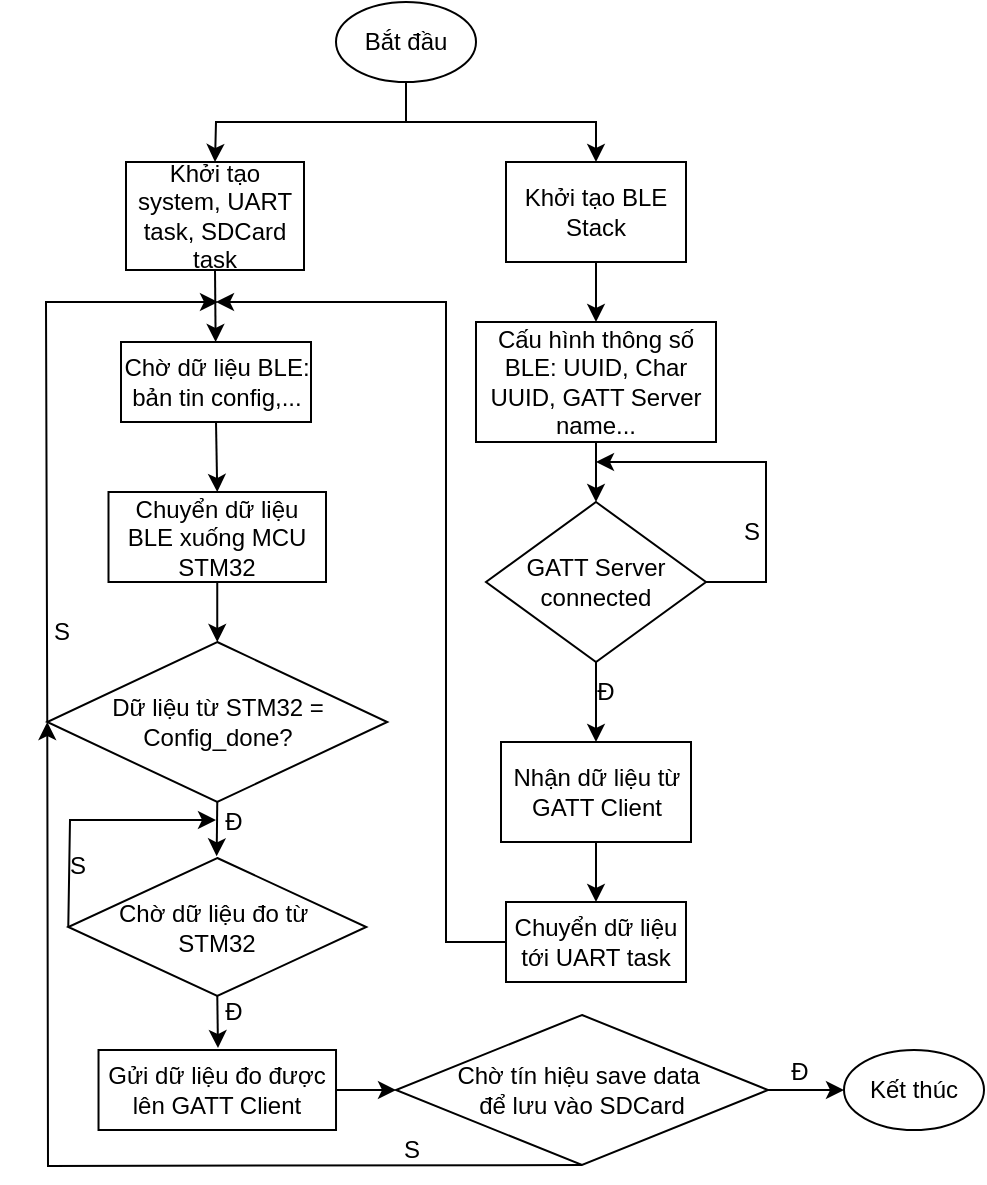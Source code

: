 <mxfile version="24.6.4" type="github">
  <diagram name="Trang-1" id="5MpEeCYLcMmnyMq-eZr1">
    <mxGraphModel dx="1262" dy="686" grid="0" gridSize="10" guides="1" tooltips="1" connect="1" arrows="1" fold="1" page="1" pageScale="1" pageWidth="850" pageHeight="1100" math="0" shadow="0">
      <root>
        <mxCell id="0" />
        <mxCell id="1" parent="0" />
        <mxCell id="8tfWesdkJqedTnPdc9yw-1" value="Bắt đầu" style="ellipse;whiteSpace=wrap;html=1;" parent="1" vertex="1">
          <mxGeometry x="385" y="340" width="70" height="40" as="geometry" />
        </mxCell>
        <mxCell id="8tfWesdkJqedTnPdc9yw-2" value="Khởi tạo BLE Stack" style="rounded=0;whiteSpace=wrap;html=1;" parent="1" vertex="1">
          <mxGeometry x="470" y="420" width="90" height="50" as="geometry" />
        </mxCell>
        <mxCell id="8tfWesdkJqedTnPdc9yw-3" value="Khởi tạo system, UART task, SDCard task" style="rounded=0;whiteSpace=wrap;html=1;" parent="1" vertex="1">
          <mxGeometry x="280" y="420" width="89" height="54" as="geometry" />
        </mxCell>
        <mxCell id="8tfWesdkJqedTnPdc9yw-4" value="Cấu hình thông số BLE: UUID, Char UUID, GATT Server name..." style="rounded=0;whiteSpace=wrap;html=1;" parent="1" vertex="1">
          <mxGeometry x="455" y="500" width="120" height="60" as="geometry" />
        </mxCell>
        <mxCell id="8tfWesdkJqedTnPdc9yw-5" value="GATT Server connected" style="rhombus;whiteSpace=wrap;html=1;" parent="1" vertex="1">
          <mxGeometry x="460" y="590" width="110" height="80" as="geometry" />
        </mxCell>
        <mxCell id="8tfWesdkJqedTnPdc9yw-6" value="" style="endArrow=classic;html=1;rounded=0;exitX=0.5;exitY=1;exitDx=0;exitDy=0;" parent="1" source="8tfWesdkJqedTnPdc9yw-2" target="8tfWesdkJqedTnPdc9yw-4" edge="1">
          <mxGeometry width="50" height="50" relative="1" as="geometry">
            <mxPoint x="350" y="600" as="sourcePoint" />
            <mxPoint x="400" y="550" as="targetPoint" />
          </mxGeometry>
        </mxCell>
        <mxCell id="8tfWesdkJqedTnPdc9yw-7" value="" style="endArrow=classic;html=1;rounded=0;exitX=0.5;exitY=1;exitDx=0;exitDy=0;entryX=0.5;entryY=0;entryDx=0;entryDy=0;" parent="1" source="8tfWesdkJqedTnPdc9yw-4" target="8tfWesdkJqedTnPdc9yw-5" edge="1">
          <mxGeometry width="50" height="50" relative="1" as="geometry">
            <mxPoint x="350" y="600" as="sourcePoint" />
            <mxPoint x="400" y="550" as="targetPoint" />
          </mxGeometry>
        </mxCell>
        <mxCell id="8tfWesdkJqedTnPdc9yw-8" value="Nhận dữ liệu từ GATT Client" style="rounded=0;whiteSpace=wrap;html=1;" parent="1" vertex="1">
          <mxGeometry x="467.5" y="710" width="95" height="50" as="geometry" />
        </mxCell>
        <mxCell id="8tfWesdkJqedTnPdc9yw-9" value="" style="endArrow=classic;html=1;rounded=0;exitX=0.5;exitY=1;exitDx=0;exitDy=0;entryX=0.5;entryY=0;entryDx=0;entryDy=0;" parent="1" source="8tfWesdkJqedTnPdc9yw-5" target="8tfWesdkJqedTnPdc9yw-8" edge="1">
          <mxGeometry width="50" height="50" relative="1" as="geometry">
            <mxPoint x="350" y="600" as="sourcePoint" />
            <mxPoint x="400" y="550" as="targetPoint" />
          </mxGeometry>
        </mxCell>
        <mxCell id="8tfWesdkJqedTnPdc9yw-10" value="" style="endArrow=classic;html=1;rounded=0;exitX=1;exitY=0.5;exitDx=0;exitDy=0;" parent="1" source="8tfWesdkJqedTnPdc9yw-5" edge="1">
          <mxGeometry width="50" height="50" relative="1" as="geometry">
            <mxPoint x="565" y="623" as="sourcePoint" />
            <mxPoint x="515" y="570" as="targetPoint" />
            <Array as="points">
              <mxPoint x="600" y="630" />
              <mxPoint x="600" y="570" />
            </Array>
          </mxGeometry>
        </mxCell>
        <mxCell id="8tfWesdkJqedTnPdc9yw-11" value="S" style="text;html=1;align=center;verticalAlign=middle;whiteSpace=wrap;rounded=0;" parent="1" vertex="1">
          <mxGeometry x="562.5" y="590" width="60" height="30" as="geometry" />
        </mxCell>
        <mxCell id="8tfWesdkJqedTnPdc9yw-12" value="Đ" style="text;html=1;align=center;verticalAlign=middle;whiteSpace=wrap;rounded=0;" parent="1" vertex="1">
          <mxGeometry x="490" y="670" width="60" height="30" as="geometry" />
        </mxCell>
        <mxCell id="8tfWesdkJqedTnPdc9yw-13" value="Chuyển dữ liệu tới UART task" style="rounded=0;whiteSpace=wrap;html=1;" parent="1" vertex="1">
          <mxGeometry x="470" y="790" width="90" height="40" as="geometry" />
        </mxCell>
        <mxCell id="8tfWesdkJqedTnPdc9yw-14" value="" style="endArrow=classic;html=1;rounded=0;exitX=0.5;exitY=1;exitDx=0;exitDy=0;entryX=0.5;entryY=0;entryDx=0;entryDy=0;" parent="1" source="8tfWesdkJqedTnPdc9yw-8" target="8tfWesdkJqedTnPdc9yw-13" edge="1">
          <mxGeometry width="50" height="50" relative="1" as="geometry">
            <mxPoint x="330" y="650" as="sourcePoint" />
            <mxPoint x="380" y="600" as="targetPoint" />
          </mxGeometry>
        </mxCell>
        <mxCell id="8tfWesdkJqedTnPdc9yw-15" value="Chờ dữ liệu BLE: bản tin config,..." style="rounded=0;whiteSpace=wrap;html=1;" parent="1" vertex="1">
          <mxGeometry x="277.5" y="510" width="95" height="40" as="geometry" />
        </mxCell>
        <mxCell id="8tfWesdkJqedTnPdc9yw-16" value="" style="endArrow=classic;html=1;rounded=0;exitX=0.5;exitY=1;exitDx=0;exitDy=0;" parent="1" source="8tfWesdkJqedTnPdc9yw-3" target="8tfWesdkJqedTnPdc9yw-15" edge="1">
          <mxGeometry width="50" height="50" relative="1" as="geometry">
            <mxPoint x="330" y="650" as="sourcePoint" />
            <mxPoint x="380" y="600" as="targetPoint" />
          </mxGeometry>
        </mxCell>
        <mxCell id="8tfWesdkJqedTnPdc9yw-17" value="" style="endArrow=classic;html=1;rounded=0;" parent="1" edge="1">
          <mxGeometry width="50" height="50" relative="1" as="geometry">
            <mxPoint x="470" y="810" as="sourcePoint" />
            <mxPoint x="325" y="490" as="targetPoint" />
            <Array as="points">
              <mxPoint x="440" y="810" />
              <mxPoint x="440" y="490" />
            </Array>
          </mxGeometry>
        </mxCell>
        <mxCell id="8tfWesdkJqedTnPdc9yw-18" value="" style="endArrow=none;html=1;rounded=0;entryX=0.5;entryY=1;entryDx=0;entryDy=0;" parent="1" target="8tfWesdkJqedTnPdc9yw-1" edge="1">
          <mxGeometry width="50" height="50" relative="1" as="geometry">
            <mxPoint x="420" y="400" as="sourcePoint" />
            <mxPoint x="430" y="550" as="targetPoint" />
          </mxGeometry>
        </mxCell>
        <mxCell id="8tfWesdkJqedTnPdc9yw-19" value="" style="endArrow=classic;html=1;rounded=0;entryX=0.5;entryY=0;entryDx=0;entryDy=0;" parent="1" target="8tfWesdkJqedTnPdc9yw-2" edge="1">
          <mxGeometry width="50" height="50" relative="1" as="geometry">
            <mxPoint x="420" y="400" as="sourcePoint" />
            <mxPoint x="430" y="550" as="targetPoint" />
            <Array as="points">
              <mxPoint x="515" y="400" />
            </Array>
          </mxGeometry>
        </mxCell>
        <mxCell id="8tfWesdkJqedTnPdc9yw-20" value="" style="endArrow=classic;html=1;rounded=0;entryX=0.5;entryY=0;entryDx=0;entryDy=0;" parent="1" target="8tfWesdkJqedTnPdc9yw-3" edge="1">
          <mxGeometry width="50" height="50" relative="1" as="geometry">
            <mxPoint x="420" y="400" as="sourcePoint" />
            <mxPoint x="430" y="550" as="targetPoint" />
            <Array as="points">
              <mxPoint x="325" y="400" />
            </Array>
          </mxGeometry>
        </mxCell>
        <mxCell id="8tfWesdkJqedTnPdc9yw-21" value="Chuyển dữ liệu BLE xuống MCU STM32" style="rounded=0;whiteSpace=wrap;html=1;" parent="1" vertex="1">
          <mxGeometry x="271.25" y="585" width="108.75" height="45" as="geometry" />
        </mxCell>
        <mxCell id="8tfWesdkJqedTnPdc9yw-22" value="" style="endArrow=classic;html=1;rounded=0;exitX=0.5;exitY=1;exitDx=0;exitDy=0;entryX=0.5;entryY=0;entryDx=0;entryDy=0;" parent="1" source="8tfWesdkJqedTnPdc9yw-15" target="8tfWesdkJqedTnPdc9yw-21" edge="1">
          <mxGeometry width="50" height="50" relative="1" as="geometry">
            <mxPoint x="380" y="680" as="sourcePoint" />
            <mxPoint x="430" y="630" as="targetPoint" />
          </mxGeometry>
        </mxCell>
        <mxCell id="8tfWesdkJqedTnPdc9yw-23" value="Dữ liệu từ STM32 = Config_done?" style="rhombus;whiteSpace=wrap;html=1;" parent="1" vertex="1">
          <mxGeometry x="240.63" y="660" width="170" height="80" as="geometry" />
        </mxCell>
        <mxCell id="8tfWesdkJqedTnPdc9yw-25" value="" style="endArrow=classic;html=1;rounded=0;exitX=0;exitY=0.5;exitDx=0;exitDy=0;" parent="1" source="8tfWesdkJqedTnPdc9yw-23" edge="1">
          <mxGeometry width="50" height="50" relative="1" as="geometry">
            <mxPoint x="380" y="680" as="sourcePoint" />
            <mxPoint x="326" y="490" as="targetPoint" />
            <Array as="points">
              <mxPoint x="240" y="490" />
            </Array>
          </mxGeometry>
        </mxCell>
        <mxCell id="8tfWesdkJqedTnPdc9yw-26" value="S" style="text;html=1;align=center;verticalAlign=middle;whiteSpace=wrap;rounded=0;" parent="1" vertex="1">
          <mxGeometry x="217.5" y="640" width="60" height="30" as="geometry" />
        </mxCell>
        <mxCell id="8tfWesdkJqedTnPdc9yw-27" value="Gửi dữ liệu đo được lên GATT Client" style="rounded=0;whiteSpace=wrap;html=1;" parent="1" vertex="1">
          <mxGeometry x="266.26" y="864" width="118.75" height="40" as="geometry" />
        </mxCell>
        <mxCell id="8tfWesdkJqedTnPdc9yw-28" value="" style="endArrow=classic;html=1;rounded=0;exitX=0.5;exitY=1;exitDx=0;exitDy=0;entryX=0.372;entryY=0.939;entryDx=0;entryDy=0;entryPerimeter=0;" parent="1" source="8tfWesdkJqedTnPdc9yw-23" edge="1">
          <mxGeometry width="50" height="50" relative="1" as="geometry">
            <mxPoint x="380" y="820" as="sourcePoint" />
            <mxPoint x="325.32" y="767.17" as="targetPoint" />
          </mxGeometry>
        </mxCell>
        <mxCell id="8tfWesdkJqedTnPdc9yw-30" value="Kết thúc" style="ellipse;whiteSpace=wrap;html=1;" parent="1" vertex="1">
          <mxGeometry x="639" y="864" width="70" height="40" as="geometry" />
        </mxCell>
        <mxCell id="8tfWesdkJqedTnPdc9yw-31" value="" style="endArrow=classic;html=1;rounded=0;exitX=1;exitY=0.5;exitDx=0;exitDy=0;entryX=0;entryY=0.5;entryDx=0;entryDy=0;" parent="1" source="BnnEWRheOMcrQ9V38Cjb-11" target="8tfWesdkJqedTnPdc9yw-30" edge="1">
          <mxGeometry width="50" height="50" relative="1" as="geometry">
            <mxPoint x="652.635" y="834" as="sourcePoint" />
            <mxPoint x="757" y="784" as="targetPoint" />
          </mxGeometry>
        </mxCell>
        <mxCell id="BnnEWRheOMcrQ9V38Cjb-1" value="" style="endArrow=classic;html=1;rounded=0;entryX=0.5;entryY=0;entryDx=0;entryDy=0;exitX=0.5;exitY=1;exitDx=0;exitDy=0;" edge="1" parent="1" source="8tfWesdkJqedTnPdc9yw-21" target="8tfWesdkJqedTnPdc9yw-23">
          <mxGeometry width="50" height="50" relative="1" as="geometry">
            <mxPoint x="324" y="631" as="sourcePoint" />
            <mxPoint x="465" y="607" as="targetPoint" />
          </mxGeometry>
        </mxCell>
        <mxCell id="BnnEWRheOMcrQ9V38Cjb-3" value="Chờ dữ liệu đo từ&amp;nbsp;&lt;div&gt;STM32&lt;/div&gt;" style="rhombus;whiteSpace=wrap;html=1;" vertex="1" parent="1">
          <mxGeometry x="251.14" y="768" width="149" height="69" as="geometry" />
        </mxCell>
        <mxCell id="BnnEWRheOMcrQ9V38Cjb-4" value="" style="endArrow=classic;html=1;rounded=0;exitX=0.5;exitY=1;exitDx=0;exitDy=0;" edge="1" parent="1" source="BnnEWRheOMcrQ9V38Cjb-3">
          <mxGeometry width="50" height="50" relative="1" as="geometry">
            <mxPoint x="378" y="697" as="sourcePoint" />
            <mxPoint x="326" y="863" as="targetPoint" />
          </mxGeometry>
        </mxCell>
        <mxCell id="BnnEWRheOMcrQ9V38Cjb-5" value="Đ" style="text;html=1;align=center;verticalAlign=middle;whiteSpace=wrap;rounded=0;" vertex="1" parent="1">
          <mxGeometry x="304" y="735" width="60" height="30" as="geometry" />
        </mxCell>
        <mxCell id="BnnEWRheOMcrQ9V38Cjb-6" value="Đ" style="text;html=1;align=center;verticalAlign=middle;whiteSpace=wrap;rounded=0;" vertex="1" parent="1">
          <mxGeometry x="304" y="830" width="60" height="30" as="geometry" />
        </mxCell>
        <mxCell id="BnnEWRheOMcrQ9V38Cjb-7" value="" style="endArrow=classic;html=1;rounded=0;exitX=0;exitY=0.5;exitDx=0;exitDy=0;" edge="1" parent="1" source="BnnEWRheOMcrQ9V38Cjb-3">
          <mxGeometry width="50" height="50" relative="1" as="geometry">
            <mxPoint x="194" y="807" as="sourcePoint" />
            <mxPoint x="325" y="749" as="targetPoint" />
            <Array as="points">
              <mxPoint x="252" y="749" />
            </Array>
          </mxGeometry>
        </mxCell>
        <mxCell id="BnnEWRheOMcrQ9V38Cjb-9" value="S" style="text;html=1;align=center;verticalAlign=middle;whiteSpace=wrap;rounded=0;" vertex="1" parent="1">
          <mxGeometry x="226" y="757" width="60" height="30" as="geometry" />
        </mxCell>
        <mxCell id="BnnEWRheOMcrQ9V38Cjb-11" value="Chờ tín hiệu save data&amp;nbsp;&lt;div&gt;để lưu vào SDCard&lt;/div&gt;" style="rhombus;whiteSpace=wrap;html=1;" vertex="1" parent="1">
          <mxGeometry x="415" y="846.5" width="186" height="75" as="geometry" />
        </mxCell>
        <mxCell id="BnnEWRheOMcrQ9V38Cjb-12" value="" style="endArrow=classic;html=1;rounded=0;exitX=1;exitY=0.5;exitDx=0;exitDy=0;entryX=0;entryY=0.5;entryDx=0;entryDy=0;" edge="1" parent="1" source="8tfWesdkJqedTnPdc9yw-27" target="BnnEWRheOMcrQ9V38Cjb-11">
          <mxGeometry width="50" height="50" relative="1" as="geometry">
            <mxPoint x="401" y="689" as="sourcePoint" />
            <mxPoint x="451" y="639" as="targetPoint" />
          </mxGeometry>
        </mxCell>
        <mxCell id="BnnEWRheOMcrQ9V38Cjb-13" value="Đ" style="text;html=1;align=center;verticalAlign=middle;whiteSpace=wrap;rounded=0;" vertex="1" parent="1">
          <mxGeometry x="587" y="860" width="60" height="30" as="geometry" />
        </mxCell>
        <mxCell id="BnnEWRheOMcrQ9V38Cjb-14" value="" style="endArrow=classic;html=1;rounded=0;exitX=0.5;exitY=1;exitDx=0;exitDy=0;entryX=0;entryY=0.5;entryDx=0;entryDy=0;" edge="1" parent="1" source="BnnEWRheOMcrQ9V38Cjb-11" target="8tfWesdkJqedTnPdc9yw-23">
          <mxGeometry width="50" height="50" relative="1" as="geometry">
            <mxPoint x="401" y="689" as="sourcePoint" />
            <mxPoint x="451" y="639" as="targetPoint" />
            <Array as="points">
              <mxPoint x="241" y="922" />
            </Array>
          </mxGeometry>
        </mxCell>
        <mxCell id="BnnEWRheOMcrQ9V38Cjb-15" value="S" style="text;html=1;align=center;verticalAlign=middle;whiteSpace=wrap;rounded=0;" vertex="1" parent="1">
          <mxGeometry x="393" y="899" width="60" height="30" as="geometry" />
        </mxCell>
      </root>
    </mxGraphModel>
  </diagram>
</mxfile>
